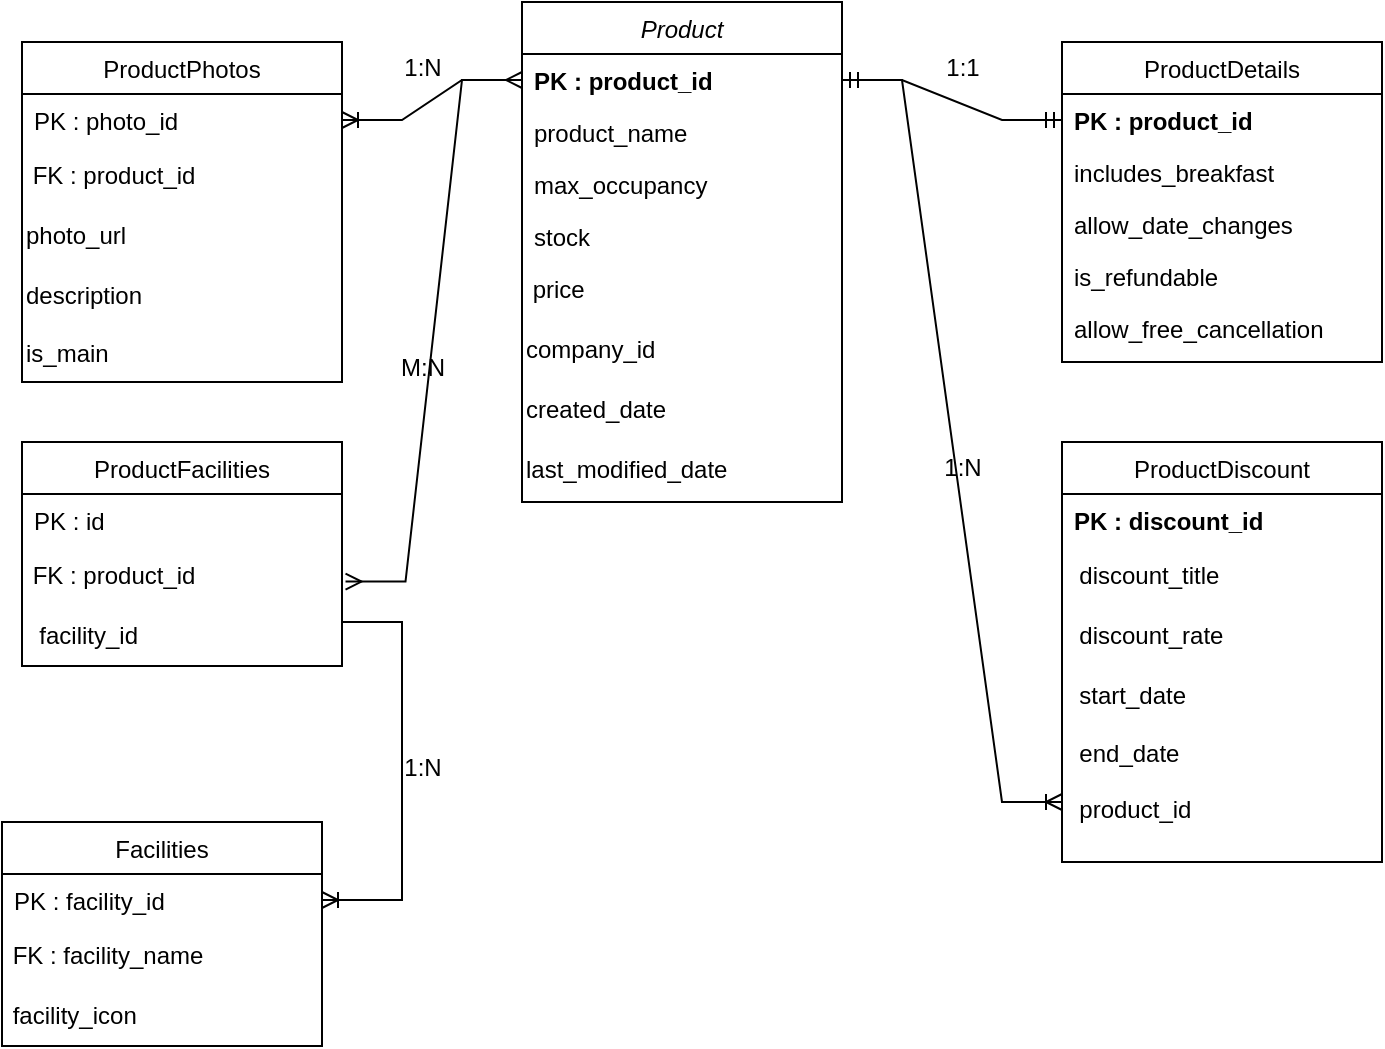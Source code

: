 <mxfile version="24.7.17">
  <diagram id="C5RBs43oDa-KdzZeNtuy" name="Page-1">
    <mxGraphModel dx="1156" dy="496" grid="1" gridSize="10" guides="1" tooltips="1" connect="1" arrows="1" fold="1" page="1" pageScale="1" pageWidth="827" pageHeight="1169" math="0" shadow="0">
      <root>
        <mxCell id="WIyWlLk6GJQsqaUBKTNV-0" />
        <mxCell id="WIyWlLk6GJQsqaUBKTNV-1" parent="WIyWlLk6GJQsqaUBKTNV-0" />
        <mxCell id="zkfFHV4jXpPFQw0GAbJ--0" value="Product" style="swimlane;fontStyle=2;align=center;verticalAlign=top;childLayout=stackLayout;horizontal=1;startSize=26;horizontalStack=0;resizeParent=1;resizeLast=0;collapsible=1;marginBottom=0;rounded=0;shadow=0;strokeWidth=1;" parent="WIyWlLk6GJQsqaUBKTNV-1" vertex="1">
          <mxGeometry x="310" y="30" width="160" height="250" as="geometry">
            <mxRectangle x="230" y="140" width="160" height="26" as="alternateBounds" />
          </mxGeometry>
        </mxCell>
        <mxCell id="zkfFHV4jXpPFQw0GAbJ--1" value="PK : product_id" style="text;align=left;verticalAlign=top;spacingLeft=4;spacingRight=4;overflow=hidden;rotatable=0;points=[[0,0.5],[1,0.5]];portConstraint=eastwest;fontStyle=1" parent="zkfFHV4jXpPFQw0GAbJ--0" vertex="1">
          <mxGeometry y="26" width="160" height="26" as="geometry" />
        </mxCell>
        <mxCell id="zkfFHV4jXpPFQw0GAbJ--2" value="product_name" style="text;align=left;verticalAlign=top;spacingLeft=4;spacingRight=4;overflow=hidden;rotatable=0;points=[[0,0.5],[1,0.5]];portConstraint=eastwest;rounded=0;shadow=0;html=0;" parent="zkfFHV4jXpPFQw0GAbJ--0" vertex="1">
          <mxGeometry y="52" width="160" height="26" as="geometry" />
        </mxCell>
        <mxCell id="zkfFHV4jXpPFQw0GAbJ--3" value="max_occupancy" style="text;align=left;verticalAlign=top;spacingLeft=4;spacingRight=4;overflow=hidden;rotatable=0;points=[[0,0.5],[1,0.5]];portConstraint=eastwest;rounded=0;shadow=0;html=0;" parent="zkfFHV4jXpPFQw0GAbJ--0" vertex="1">
          <mxGeometry y="78" width="160" height="26" as="geometry" />
        </mxCell>
        <mxCell id="krW1ARX4syl2DHOwJkRz-2" value="stock" style="text;align=left;verticalAlign=top;spacingLeft=4;spacingRight=4;overflow=hidden;rotatable=0;points=[[0,0.5],[1,0.5]];portConstraint=eastwest;rounded=0;shadow=0;html=0;" vertex="1" parent="zkfFHV4jXpPFQw0GAbJ--0">
          <mxGeometry y="104" width="160" height="26" as="geometry" />
        </mxCell>
        <mxCell id="krW1ARX4syl2DHOwJkRz-3" value="&lt;span style=&quot;text-wrap: nowrap;&quot;&gt;&amp;nbsp;price&lt;/span&gt;" style="text;whiteSpace=wrap;html=1;" vertex="1" parent="zkfFHV4jXpPFQw0GAbJ--0">
          <mxGeometry y="130" width="160" height="30" as="geometry" />
        </mxCell>
        <mxCell id="krW1ARX4syl2DHOwJkRz-6" value="&lt;span style=&quot;text-wrap: nowrap;&quot;&gt;company_id&lt;/span&gt;" style="text;whiteSpace=wrap;html=1;" vertex="1" parent="zkfFHV4jXpPFQw0GAbJ--0">
          <mxGeometry y="160" width="160" height="30" as="geometry" />
        </mxCell>
        <mxCell id="krW1ARX4syl2DHOwJkRz-4" value="&lt;span style=&quot;text-wrap: nowrap;&quot;&gt;created_date&lt;/span&gt;" style="text;whiteSpace=wrap;html=1;" vertex="1" parent="zkfFHV4jXpPFQw0GAbJ--0">
          <mxGeometry y="190" width="160" height="30" as="geometry" />
        </mxCell>
        <mxCell id="krW1ARX4syl2DHOwJkRz-5" value="last_modified_date" style="text;whiteSpace=wrap;html=1;" vertex="1" parent="zkfFHV4jXpPFQw0GAbJ--0">
          <mxGeometry y="220" width="160" height="30" as="geometry" />
        </mxCell>
        <mxCell id="zkfFHV4jXpPFQw0GAbJ--13" value="ProductDiscount" style="swimlane;fontStyle=0;align=center;verticalAlign=top;childLayout=stackLayout;horizontal=1;startSize=26;horizontalStack=0;resizeParent=1;resizeLast=0;collapsible=1;marginBottom=0;rounded=0;shadow=0;strokeWidth=1;" parent="WIyWlLk6GJQsqaUBKTNV-1" vertex="1">
          <mxGeometry x="580" y="250" width="160" height="210" as="geometry">
            <mxRectangle x="340" y="380" width="170" height="26" as="alternateBounds" />
          </mxGeometry>
        </mxCell>
        <mxCell id="zkfFHV4jXpPFQw0GAbJ--14" value="PK : discount_id" style="text;align=left;verticalAlign=top;spacingLeft=4;spacingRight=4;overflow=hidden;rotatable=0;points=[[0,0.5],[1,0.5]];portConstraint=eastwest;fontStyle=1" parent="zkfFHV4jXpPFQw0GAbJ--13" vertex="1">
          <mxGeometry y="26" width="160" height="26" as="geometry" />
        </mxCell>
        <mxCell id="krW1ARX4syl2DHOwJkRz-8" value="&amp;nbsp; discount_title" style="text;html=1;align=left;verticalAlign=middle;resizable=0;points=[];autosize=1;strokeColor=none;fillColor=none;" vertex="1" parent="zkfFHV4jXpPFQw0GAbJ--13">
          <mxGeometry y="52" width="160" height="30" as="geometry" />
        </mxCell>
        <mxCell id="krW1ARX4syl2DHOwJkRz-9" value="&amp;nbsp; discount_rate" style="text;html=1;align=left;verticalAlign=middle;resizable=0;points=[];autosize=1;strokeColor=none;fillColor=none;" vertex="1" parent="zkfFHV4jXpPFQw0GAbJ--13">
          <mxGeometry y="82" width="160" height="30" as="geometry" />
        </mxCell>
        <mxCell id="krW1ARX4syl2DHOwJkRz-10" value="&amp;nbsp; start_date" style="text;html=1;align=left;verticalAlign=middle;resizable=0;points=[];autosize=1;strokeColor=none;fillColor=none;" vertex="1" parent="zkfFHV4jXpPFQw0GAbJ--13">
          <mxGeometry y="112" width="160" height="30" as="geometry" />
        </mxCell>
        <mxCell id="krW1ARX4syl2DHOwJkRz-11" value="&amp;nbsp; end_date" style="text;whiteSpace=wrap;html=1;" vertex="1" parent="zkfFHV4jXpPFQw0GAbJ--13">
          <mxGeometry y="142" width="160" height="28" as="geometry" />
        </mxCell>
        <mxCell id="krW1ARX4syl2DHOwJkRz-12" value="&amp;nbsp; product_id" style="text;whiteSpace=wrap;html=1;" vertex="1" parent="zkfFHV4jXpPFQw0GAbJ--13">
          <mxGeometry y="170" width="160" height="40" as="geometry" />
        </mxCell>
        <mxCell id="zkfFHV4jXpPFQw0GAbJ--17" value="ProductDetails" style="swimlane;fontStyle=0;align=center;verticalAlign=top;childLayout=stackLayout;horizontal=1;startSize=26;horizontalStack=0;resizeParent=1;resizeLast=0;collapsible=1;marginBottom=0;rounded=0;shadow=0;strokeWidth=1;" parent="WIyWlLk6GJQsqaUBKTNV-1" vertex="1">
          <mxGeometry x="580" y="50" width="160" height="160" as="geometry">
            <mxRectangle x="550" y="140" width="160" height="26" as="alternateBounds" />
          </mxGeometry>
        </mxCell>
        <mxCell id="zkfFHV4jXpPFQw0GAbJ--18" value="PK : product_id" style="text;align=left;verticalAlign=top;spacingLeft=4;spacingRight=4;overflow=hidden;rotatable=0;points=[[0,0.5],[1,0.5]];portConstraint=eastwest;fontStyle=1" parent="zkfFHV4jXpPFQw0GAbJ--17" vertex="1">
          <mxGeometry y="26" width="160" height="26" as="geometry" />
        </mxCell>
        <mxCell id="zkfFHV4jXpPFQw0GAbJ--19" value="includes_breakfast" style="text;align=left;verticalAlign=top;spacingLeft=4;spacingRight=4;overflow=hidden;rotatable=0;points=[[0,0.5],[1,0.5]];portConstraint=eastwest;rounded=0;shadow=0;html=0;" parent="zkfFHV4jXpPFQw0GAbJ--17" vertex="1">
          <mxGeometry y="52" width="160" height="26" as="geometry" />
        </mxCell>
        <mxCell id="zkfFHV4jXpPFQw0GAbJ--20" value="allow_date_changes" style="text;align=left;verticalAlign=top;spacingLeft=4;spacingRight=4;overflow=hidden;rotatable=0;points=[[0,0.5],[1,0.5]];portConstraint=eastwest;rounded=0;shadow=0;html=0;" parent="zkfFHV4jXpPFQw0GAbJ--17" vertex="1">
          <mxGeometry y="78" width="160" height="26" as="geometry" />
        </mxCell>
        <mxCell id="zkfFHV4jXpPFQw0GAbJ--21" value="is_refundable" style="text;align=left;verticalAlign=top;spacingLeft=4;spacingRight=4;overflow=hidden;rotatable=0;points=[[0,0.5],[1,0.5]];portConstraint=eastwest;rounded=0;shadow=0;html=0;" parent="zkfFHV4jXpPFQw0GAbJ--17" vertex="1">
          <mxGeometry y="104" width="160" height="26" as="geometry" />
        </mxCell>
        <mxCell id="zkfFHV4jXpPFQw0GAbJ--22" value="allow_free_cancellation" style="text;align=left;verticalAlign=top;spacingLeft=4;spacingRight=4;overflow=hidden;rotatable=0;points=[[0,0.5],[1,0.5]];portConstraint=eastwest;rounded=0;shadow=0;html=0;" parent="zkfFHV4jXpPFQw0GAbJ--17" vertex="1">
          <mxGeometry y="130" width="160" height="26" as="geometry" />
        </mxCell>
        <mxCell id="krW1ARX4syl2DHOwJkRz-13" value="ProductPhotos" style="swimlane;fontStyle=0;align=center;verticalAlign=top;childLayout=stackLayout;horizontal=1;startSize=26;horizontalStack=0;resizeParent=1;resizeLast=0;collapsible=1;marginBottom=0;rounded=0;shadow=0;strokeWidth=1;" vertex="1" parent="WIyWlLk6GJQsqaUBKTNV-1">
          <mxGeometry x="60" y="50" width="160" height="170" as="geometry">
            <mxRectangle x="340" y="380" width="170" height="26" as="alternateBounds" />
          </mxGeometry>
        </mxCell>
        <mxCell id="krW1ARX4syl2DHOwJkRz-14" value="PK : photo_id" style="text;align=left;verticalAlign=top;spacingLeft=4;spacingRight=4;overflow=hidden;rotatable=0;points=[[0,0.5],[1,0.5]];portConstraint=eastwest;" vertex="1" parent="krW1ARX4syl2DHOwJkRz-13">
          <mxGeometry y="26" width="160" height="26" as="geometry" />
        </mxCell>
        <mxCell id="krW1ARX4syl2DHOwJkRz-15" value="&amp;nbsp;FK : product_id" style="text;html=1;align=left;verticalAlign=middle;resizable=0;points=[];autosize=1;strokeColor=none;fillColor=none;" vertex="1" parent="krW1ARX4syl2DHOwJkRz-13">
          <mxGeometry y="52" width="160" height="30" as="geometry" />
        </mxCell>
        <mxCell id="krW1ARX4syl2DHOwJkRz-16" value="photo_url" style="text;html=1;align=left;verticalAlign=middle;resizable=0;points=[];autosize=1;strokeColor=none;fillColor=none;" vertex="1" parent="krW1ARX4syl2DHOwJkRz-13">
          <mxGeometry y="82" width="160" height="30" as="geometry" />
        </mxCell>
        <mxCell id="krW1ARX4syl2DHOwJkRz-17" value="description" style="text;html=1;align=left;verticalAlign=middle;resizable=0;points=[];autosize=1;strokeColor=none;fillColor=none;" vertex="1" parent="krW1ARX4syl2DHOwJkRz-13">
          <mxGeometry y="112" width="160" height="30" as="geometry" />
        </mxCell>
        <mxCell id="krW1ARX4syl2DHOwJkRz-18" value="is_main" style="text;whiteSpace=wrap;html=1;" vertex="1" parent="krW1ARX4syl2DHOwJkRz-13">
          <mxGeometry y="142" width="160" height="28" as="geometry" />
        </mxCell>
        <mxCell id="krW1ARX4syl2DHOwJkRz-22" value="ProductFacilities" style="swimlane;fontStyle=0;align=center;verticalAlign=top;childLayout=stackLayout;horizontal=1;startSize=26;horizontalStack=0;resizeParent=1;resizeLast=0;collapsible=1;marginBottom=0;rounded=0;shadow=0;strokeWidth=1;" vertex="1" parent="WIyWlLk6GJQsqaUBKTNV-1">
          <mxGeometry x="60" y="250" width="160" height="112" as="geometry">
            <mxRectangle x="340" y="380" width="170" height="26" as="alternateBounds" />
          </mxGeometry>
        </mxCell>
        <mxCell id="krW1ARX4syl2DHOwJkRz-23" value="PK : id" style="text;align=left;verticalAlign=top;spacingLeft=4;spacingRight=4;overflow=hidden;rotatable=0;points=[[0,0.5],[1,0.5]];portConstraint=eastwest;" vertex="1" parent="krW1ARX4syl2DHOwJkRz-22">
          <mxGeometry y="26" width="160" height="26" as="geometry" />
        </mxCell>
        <mxCell id="krW1ARX4syl2DHOwJkRz-24" value="&amp;nbsp;FK : product_id" style="text;html=1;align=left;verticalAlign=middle;resizable=0;points=[];autosize=1;strokeColor=none;fillColor=none;" vertex="1" parent="krW1ARX4syl2DHOwJkRz-22">
          <mxGeometry y="52" width="160" height="30" as="geometry" />
        </mxCell>
        <mxCell id="krW1ARX4syl2DHOwJkRz-25" value="&amp;nbsp; facility_id" style="text;html=1;align=left;verticalAlign=middle;resizable=0;points=[];autosize=1;strokeColor=none;fillColor=none;" vertex="1" parent="krW1ARX4syl2DHOwJkRz-22">
          <mxGeometry y="82" width="160" height="30" as="geometry" />
        </mxCell>
        <mxCell id="krW1ARX4syl2DHOwJkRz-28" value="Facilities" style="swimlane;fontStyle=0;align=center;verticalAlign=top;childLayout=stackLayout;horizontal=1;startSize=26;horizontalStack=0;resizeParent=1;resizeLast=0;collapsible=1;marginBottom=0;rounded=0;shadow=0;strokeWidth=1;" vertex="1" parent="WIyWlLk6GJQsqaUBKTNV-1">
          <mxGeometry x="50" y="440" width="160" height="112" as="geometry">
            <mxRectangle x="340" y="380" width="170" height="26" as="alternateBounds" />
          </mxGeometry>
        </mxCell>
        <mxCell id="krW1ARX4syl2DHOwJkRz-29" value="PK : facility_id" style="text;align=left;verticalAlign=top;spacingLeft=4;spacingRight=4;overflow=hidden;rotatable=0;points=[[0,0.5],[1,0.5]];portConstraint=eastwest;" vertex="1" parent="krW1ARX4syl2DHOwJkRz-28">
          <mxGeometry y="26" width="160" height="26" as="geometry" />
        </mxCell>
        <mxCell id="krW1ARX4syl2DHOwJkRz-30" value="&amp;nbsp;FK :&amp;nbsp;facility_name" style="text;html=1;align=left;verticalAlign=middle;resizable=0;points=[];autosize=1;strokeColor=none;fillColor=none;" vertex="1" parent="krW1ARX4syl2DHOwJkRz-28">
          <mxGeometry y="52" width="160" height="30" as="geometry" />
        </mxCell>
        <mxCell id="krW1ARX4syl2DHOwJkRz-31" value="&amp;nbsp;facility_icon" style="text;html=1;align=left;verticalAlign=middle;resizable=0;points=[];autosize=1;strokeColor=none;fillColor=none;" vertex="1" parent="krW1ARX4syl2DHOwJkRz-28">
          <mxGeometry y="82" width="160" height="30" as="geometry" />
        </mxCell>
        <mxCell id="krW1ARX4syl2DHOwJkRz-36" value="" style="edgeStyle=entityRelationEdgeStyle;fontSize=12;html=1;endArrow=ERoneToMany;rounded=0;exitX=1;exitY=0.536;exitDx=0;exitDy=0;exitPerimeter=0;" edge="1" parent="WIyWlLk6GJQsqaUBKTNV-1" target="krW1ARX4syl2DHOwJkRz-29">
          <mxGeometry width="100" height="100" relative="1" as="geometry">
            <mxPoint x="220" y="340.0" as="sourcePoint" />
            <mxPoint x="50" y="480" as="targetPoint" />
            <Array as="points">
              <mxPoint x="60" y="401.92" />
              <mxPoint x="70" y="351.92" />
            </Array>
          </mxGeometry>
        </mxCell>
        <mxCell id="krW1ARX4syl2DHOwJkRz-40" value="" style="edgeStyle=entityRelationEdgeStyle;fontSize=12;html=1;endArrow=ERoneToMany;rounded=0;exitX=0;exitY=0.5;exitDx=0;exitDy=0;entryX=1;entryY=0.5;entryDx=0;entryDy=0;" edge="1" parent="WIyWlLk6GJQsqaUBKTNV-1" source="zkfFHV4jXpPFQw0GAbJ--1" target="krW1ARX4syl2DHOwJkRz-14">
          <mxGeometry width="100" height="100" relative="1" as="geometry">
            <mxPoint x="148" y="30" as="sourcePoint" />
            <mxPoint x="60" y="276" as="targetPoint" />
            <Array as="points">
              <mxPoint x="208" y="31" />
              <mxPoint x="98" y="61" />
              <mxPoint x="148" y="151" />
              <mxPoint x="208" y="151" />
              <mxPoint x="208" y="151" />
              <mxPoint x="148" y="61" />
              <mxPoint x="158" y="-19" />
              <mxPoint x="158" y="71" />
              <mxPoint x="208" y="31" />
              <mxPoint x="188" y="31" />
              <mxPoint x="28" y="103.42" />
              <mxPoint x="128" y="71" />
              <mxPoint x="38" y="53.42" />
            </Array>
          </mxGeometry>
        </mxCell>
        <mxCell id="krW1ARX4syl2DHOwJkRz-41" value="" style="edgeStyle=entityRelationEdgeStyle;fontSize=12;html=1;endArrow=ERmandOne;startArrow=ERmandOne;rounded=0;exitX=1;exitY=0.5;exitDx=0;exitDy=0;entryX=0;entryY=0.5;entryDx=0;entryDy=0;" edge="1" parent="WIyWlLk6GJQsqaUBKTNV-1" source="zkfFHV4jXpPFQw0GAbJ--1" target="zkfFHV4jXpPFQw0GAbJ--18">
          <mxGeometry width="100" height="100" relative="1" as="geometry">
            <mxPoint x="470" y="170" as="sourcePoint" />
            <mxPoint x="570" y="70" as="targetPoint" />
          </mxGeometry>
        </mxCell>
        <mxCell id="krW1ARX4syl2DHOwJkRz-42" value="" style="edgeStyle=entityRelationEdgeStyle;fontSize=12;html=1;endArrow=ERoneToMany;rounded=0;exitX=1;exitY=0.5;exitDx=0;exitDy=0;entryX=0;entryY=0.25;entryDx=0;entryDy=0;" edge="1" parent="WIyWlLk6GJQsqaUBKTNV-1" source="zkfFHV4jXpPFQw0GAbJ--1" target="krW1ARX4syl2DHOwJkRz-12">
          <mxGeometry width="100" height="100" relative="1" as="geometry">
            <mxPoint x="524" y="691" as="sourcePoint" />
            <mxPoint x="414" y="330" as="targetPoint" />
            <Array as="points">
              <mxPoint x="432" y="443" />
              <mxPoint x="322" y="473" />
              <mxPoint x="372" y="563" />
              <mxPoint x="432" y="563" />
              <mxPoint x="432" y="563" />
              <mxPoint x="372" y="473" />
              <mxPoint x="382" y="393" />
              <mxPoint x="382" y="483" />
              <mxPoint x="432" y="443" />
              <mxPoint x="412" y="443" />
              <mxPoint x="252" y="515.42" />
              <mxPoint x="352" y="483" />
              <mxPoint x="262" y="465.42" />
            </Array>
          </mxGeometry>
        </mxCell>
        <mxCell id="krW1ARX4syl2DHOwJkRz-43" value="" style="edgeStyle=entityRelationEdgeStyle;fontSize=12;html=1;endArrow=ERmany;startArrow=ERmany;rounded=0;entryX=0;entryY=0.5;entryDx=0;entryDy=0;exitX=1.011;exitY=0.592;exitDx=0;exitDy=0;exitPerimeter=0;" edge="1" parent="WIyWlLk6GJQsqaUBKTNV-1" source="krW1ARX4syl2DHOwJkRz-24" target="zkfFHV4jXpPFQw0GAbJ--1">
          <mxGeometry width="100" height="100" relative="1" as="geometry">
            <mxPoint x="240" y="350" as="sourcePoint" />
            <mxPoint x="340" y="250" as="targetPoint" />
          </mxGeometry>
        </mxCell>
        <mxCell id="krW1ARX4syl2DHOwJkRz-44" value="1:N" style="text;html=1;align=center;verticalAlign=middle;resizable=0;points=[];autosize=1;strokeColor=none;fillColor=none;" vertex="1" parent="WIyWlLk6GJQsqaUBKTNV-1">
          <mxGeometry x="240" y="48" width="40" height="30" as="geometry" />
        </mxCell>
        <mxCell id="krW1ARX4syl2DHOwJkRz-45" value="M:N" style="text;html=1;align=center;verticalAlign=middle;resizable=0;points=[];autosize=1;strokeColor=none;fillColor=none;" vertex="1" parent="WIyWlLk6GJQsqaUBKTNV-1">
          <mxGeometry x="235" y="198" width="50" height="30" as="geometry" />
        </mxCell>
        <mxCell id="krW1ARX4syl2DHOwJkRz-46" value="1:N" style="text;html=1;align=center;verticalAlign=middle;resizable=0;points=[];autosize=1;strokeColor=none;fillColor=none;" vertex="1" parent="WIyWlLk6GJQsqaUBKTNV-1">
          <mxGeometry x="240" y="398" width="40" height="30" as="geometry" />
        </mxCell>
        <mxCell id="krW1ARX4syl2DHOwJkRz-47" value="1:1" style="text;html=1;align=center;verticalAlign=middle;resizable=0;points=[];autosize=1;strokeColor=none;fillColor=none;" vertex="1" parent="WIyWlLk6GJQsqaUBKTNV-1">
          <mxGeometry x="510" y="48" width="40" height="30" as="geometry" />
        </mxCell>
        <mxCell id="krW1ARX4syl2DHOwJkRz-48" value="1:N" style="text;html=1;align=center;verticalAlign=middle;resizable=0;points=[];autosize=1;strokeColor=none;fillColor=none;" vertex="1" parent="WIyWlLk6GJQsqaUBKTNV-1">
          <mxGeometry x="510" y="248" width="40" height="30" as="geometry" />
        </mxCell>
      </root>
    </mxGraphModel>
  </diagram>
</mxfile>
